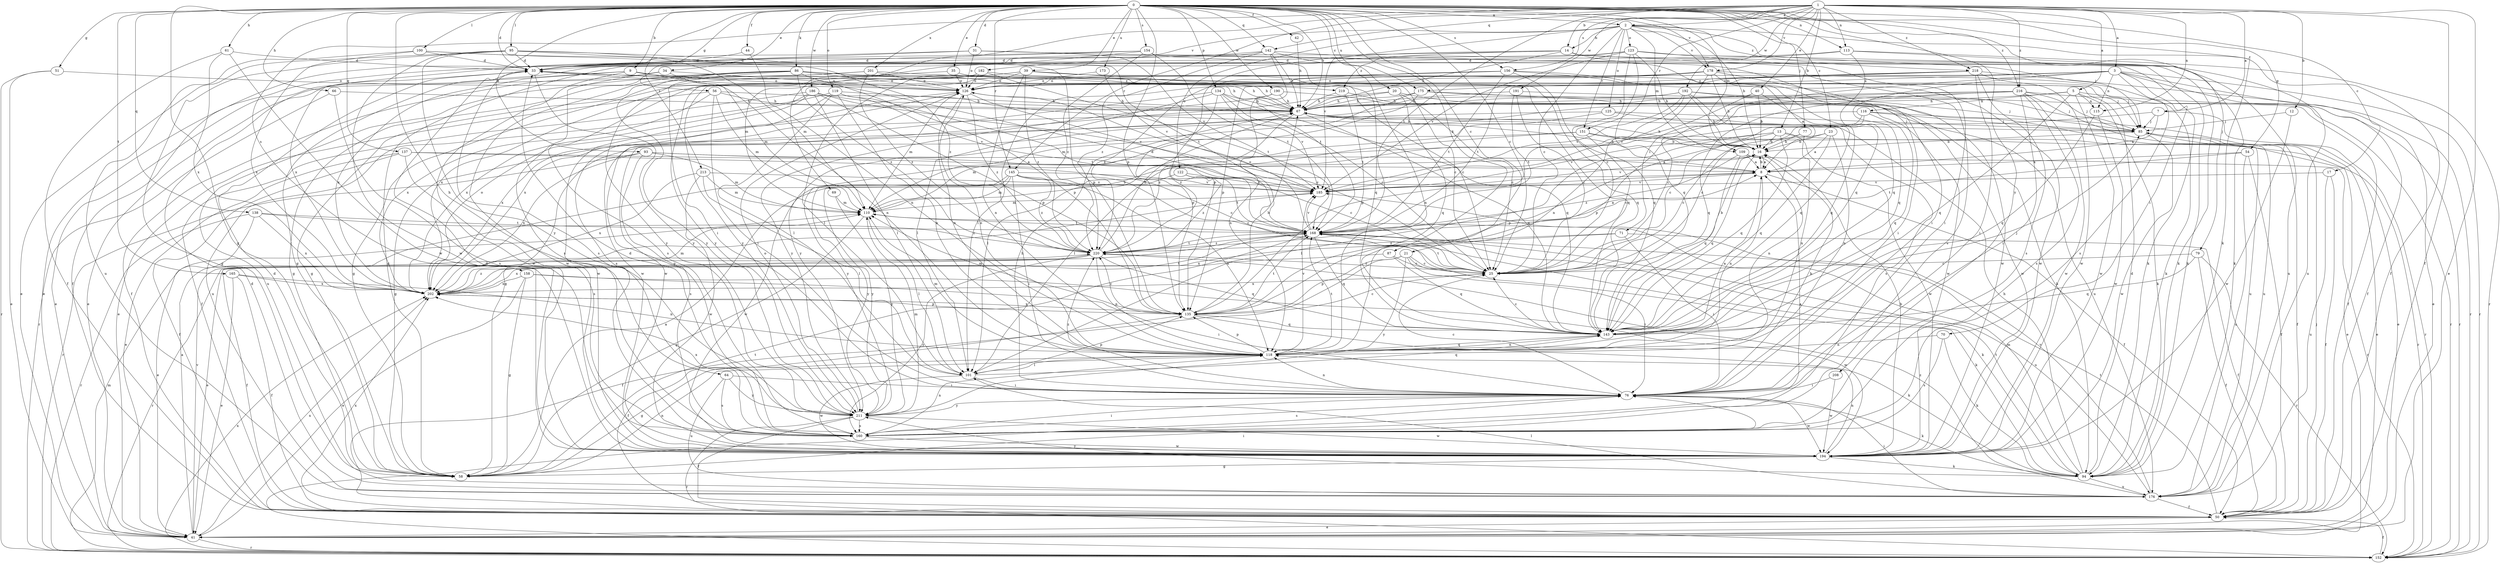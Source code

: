 strict digraph  {
0;
1;
2;
3;
5;
7;
8;
9;
12;
13;
14;
16;
17;
20;
21;
23;
25;
31;
33;
34;
35;
39;
40;
41;
42;
44;
50;
51;
54;
56;
58;
61;
64;
66;
67;
69;
70;
71;
76;
77;
79;
85;
86;
87;
93;
94;
95;
100;
101;
109;
110;
113;
115;
116;
118;
119;
122;
123;
125;
126;
134;
135;
137;
138;
142;
143;
145;
151;
152;
154;
156;
158;
160;
165;
168;
173;
175;
176;
178;
182;
185;
186;
190;
191;
192;
194;
201;
202;
208;
211;
213;
216;
218;
219;
220;
0 -> 2  [label=a];
0 -> 9  [label=b];
0 -> 17  [label=c];
0 -> 20  [label=c];
0 -> 21  [label=c];
0 -> 23  [label=c];
0 -> 25  [label=c];
0 -> 31  [label=d];
0 -> 33  [label=d];
0 -> 34  [label=e];
0 -> 35  [label=e];
0 -> 39  [label=e];
0 -> 42  [label=f];
0 -> 44  [label=f];
0 -> 51  [label=g];
0 -> 54  [label=g];
0 -> 56  [label=g];
0 -> 58  [label=g];
0 -> 61  [label=h];
0 -> 64  [label=h];
0 -> 66  [label=h];
0 -> 67  [label=h];
0 -> 77  [label=j];
0 -> 79  [label=j];
0 -> 86  [label=k];
0 -> 87  [label=k];
0 -> 93  [label=k];
0 -> 94  [label=k];
0 -> 95  [label=l];
0 -> 100  [label=l];
0 -> 109  [label=m];
0 -> 113  [label=n];
0 -> 119  [label=o];
0 -> 134  [label=p];
0 -> 135  [label=p];
0 -> 137  [label=q];
0 -> 138  [label=q];
0 -> 142  [label=q];
0 -> 145  [label=r];
0 -> 154  [label=s];
0 -> 156  [label=s];
0 -> 165  [label=t];
0 -> 173  [label=u];
0 -> 175  [label=u];
0 -> 178  [label=v];
0 -> 186  [label=w];
0 -> 190  [label=w];
0 -> 201  [label=x];
0 -> 208  [label=y];
0 -> 213  [label=z];
0 -> 216  [label=z];
1 -> 2  [label=a];
1 -> 3  [label=a];
1 -> 5  [label=a];
1 -> 7  [label=a];
1 -> 12  [label=b];
1 -> 13  [label=b];
1 -> 14  [label=b];
1 -> 40  [label=e];
1 -> 41  [label=e];
1 -> 50  [label=f];
1 -> 69  [label=i];
1 -> 113  [label=n];
1 -> 115  [label=n];
1 -> 142  [label=q];
1 -> 145  [label=r];
1 -> 151  [label=r];
1 -> 156  [label=s];
1 -> 158  [label=s];
1 -> 168  [label=t];
1 -> 178  [label=v];
1 -> 191  [label=w];
1 -> 192  [label=w];
1 -> 216  [label=z];
1 -> 218  [label=z];
2 -> 14  [label=b];
2 -> 16  [label=b];
2 -> 25  [label=c];
2 -> 50  [label=f];
2 -> 85  [label=j];
2 -> 109  [label=m];
2 -> 122  [label=o];
2 -> 123  [label=o];
2 -> 125  [label=o];
2 -> 151  [label=r];
2 -> 178  [label=v];
2 -> 182  [label=v];
2 -> 185  [label=v];
2 -> 218  [label=z];
3 -> 41  [label=e];
3 -> 50  [label=f];
3 -> 70  [label=i];
3 -> 71  [label=i];
3 -> 101  [label=l];
3 -> 115  [label=n];
3 -> 126  [label=o];
3 -> 143  [label=q];
3 -> 152  [label=r];
3 -> 160  [label=s];
3 -> 175  [label=u];
5 -> 67  [label=h];
5 -> 94  [label=k];
5 -> 115  [label=n];
5 -> 116  [label=n];
5 -> 143  [label=q];
5 -> 152  [label=r];
5 -> 194  [label=w];
7 -> 8  [label=a];
7 -> 25  [label=c];
7 -> 85  [label=j];
7 -> 152  [label=r];
8 -> 16  [label=b];
8 -> 50  [label=f];
8 -> 67  [label=h];
8 -> 118  [label=n];
8 -> 185  [label=v];
9 -> 41  [label=e];
9 -> 67  [label=h];
9 -> 118  [label=n];
9 -> 194  [label=w];
9 -> 202  [label=x];
9 -> 219  [label=z];
12 -> 85  [label=j];
12 -> 194  [label=w];
13 -> 16  [label=b];
13 -> 41  [label=e];
13 -> 101  [label=l];
13 -> 135  [label=p];
13 -> 143  [label=q];
13 -> 185  [label=v];
13 -> 194  [label=w];
14 -> 33  [label=d];
14 -> 67  [label=h];
14 -> 135  [label=p];
14 -> 143  [label=q];
14 -> 160  [label=s];
14 -> 176  [label=u];
14 -> 219  [label=z];
16 -> 8  [label=a];
16 -> 67  [label=h];
16 -> 143  [label=q];
16 -> 185  [label=v];
17 -> 50  [label=f];
17 -> 176  [label=u];
17 -> 185  [label=v];
20 -> 25  [label=c];
20 -> 67  [label=h];
20 -> 94  [label=k];
20 -> 143  [label=q];
20 -> 194  [label=w];
21 -> 25  [label=c];
21 -> 50  [label=f];
21 -> 76  [label=i];
21 -> 94  [label=k];
21 -> 135  [label=p];
21 -> 211  [label=y];
23 -> 8  [label=a];
23 -> 16  [label=b];
23 -> 118  [label=n];
23 -> 143  [label=q];
23 -> 211  [label=y];
25 -> 16  [label=b];
25 -> 168  [label=t];
25 -> 202  [label=x];
31 -> 33  [label=d];
31 -> 50  [label=f];
31 -> 94  [label=k];
31 -> 126  [label=o];
31 -> 185  [label=v];
33 -> 126  [label=o];
33 -> 160  [label=s];
33 -> 211  [label=y];
34 -> 50  [label=f];
34 -> 110  [label=m];
34 -> 126  [label=o];
34 -> 160  [label=s];
35 -> 25  [label=c];
35 -> 126  [label=o];
35 -> 211  [label=y];
39 -> 67  [label=h];
39 -> 85  [label=j];
39 -> 101  [label=l];
39 -> 118  [label=n];
39 -> 126  [label=o];
39 -> 143  [label=q];
39 -> 160  [label=s];
39 -> 220  [label=z];
40 -> 16  [label=b];
40 -> 67  [label=h];
40 -> 143  [label=q];
40 -> 185  [label=v];
41 -> 8  [label=a];
41 -> 152  [label=r];
41 -> 185  [label=v];
41 -> 202  [label=x];
42 -> 67  [label=h];
44 -> 33  [label=d];
44 -> 118  [label=n];
50 -> 41  [label=e];
50 -> 85  [label=j];
50 -> 168  [label=t];
50 -> 202  [label=x];
51 -> 41  [label=e];
51 -> 126  [label=o];
51 -> 152  [label=r];
54 -> 8  [label=a];
54 -> 50  [label=f];
54 -> 168  [label=t];
54 -> 176  [label=u];
56 -> 16  [label=b];
56 -> 41  [label=e];
56 -> 67  [label=h];
56 -> 76  [label=i];
56 -> 110  [label=m];
56 -> 202  [label=x];
58 -> 8  [label=a];
58 -> 33  [label=d];
58 -> 76  [label=i];
58 -> 118  [label=n];
58 -> 168  [label=t];
61 -> 33  [label=d];
61 -> 50  [label=f];
61 -> 194  [label=w];
61 -> 202  [label=x];
64 -> 76  [label=i];
64 -> 160  [label=s];
64 -> 176  [label=u];
64 -> 211  [label=y];
66 -> 67  [label=h];
66 -> 152  [label=r];
66 -> 160  [label=s];
67 -> 85  [label=j];
67 -> 143  [label=q];
67 -> 202  [label=x];
67 -> 220  [label=z];
69 -> 110  [label=m];
69 -> 211  [label=y];
70 -> 94  [label=k];
70 -> 118  [label=n];
70 -> 160  [label=s];
71 -> 50  [label=f];
71 -> 76  [label=i];
71 -> 202  [label=x];
71 -> 220  [label=z];
76 -> 16  [label=b];
76 -> 25  [label=c];
76 -> 67  [label=h];
76 -> 94  [label=k];
76 -> 118  [label=n];
76 -> 160  [label=s];
76 -> 194  [label=w];
76 -> 211  [label=y];
76 -> 220  [label=z];
77 -> 16  [label=b];
77 -> 25  [label=c];
77 -> 118  [label=n];
79 -> 25  [label=c];
79 -> 50  [label=f];
79 -> 143  [label=q];
79 -> 152  [label=r];
85 -> 16  [label=b];
85 -> 41  [label=e];
85 -> 50  [label=f];
85 -> 194  [label=w];
86 -> 25  [label=c];
86 -> 58  [label=g];
86 -> 67  [label=h];
86 -> 76  [label=i];
86 -> 126  [label=o];
86 -> 135  [label=p];
86 -> 176  [label=u];
86 -> 194  [label=w];
86 -> 211  [label=y];
86 -> 220  [label=z];
87 -> 25  [label=c];
87 -> 143  [label=q];
87 -> 202  [label=x];
93 -> 8  [label=a];
93 -> 25  [label=c];
93 -> 110  [label=m];
93 -> 152  [label=r];
93 -> 160  [label=s];
93 -> 202  [label=x];
94 -> 33  [label=d];
94 -> 67  [label=h];
94 -> 110  [label=m];
94 -> 168  [label=t];
94 -> 176  [label=u];
94 -> 211  [label=y];
95 -> 33  [label=d];
95 -> 41  [label=e];
95 -> 58  [label=g];
95 -> 110  [label=m];
95 -> 135  [label=p];
95 -> 168  [label=t];
95 -> 194  [label=w];
95 -> 211  [label=y];
100 -> 33  [label=d];
100 -> 94  [label=k];
100 -> 176  [label=u];
100 -> 202  [label=x];
100 -> 220  [label=z];
101 -> 76  [label=i];
101 -> 135  [label=p];
101 -> 143  [label=q];
101 -> 194  [label=w];
109 -> 8  [label=a];
109 -> 118  [label=n];
109 -> 143  [label=q];
109 -> 152  [label=r];
109 -> 220  [label=z];
110 -> 16  [label=b];
110 -> 58  [label=g];
110 -> 101  [label=l];
110 -> 168  [label=t];
113 -> 33  [label=d];
113 -> 58  [label=g];
113 -> 94  [label=k];
113 -> 143  [label=q];
113 -> 152  [label=r];
115 -> 143  [label=q];
115 -> 194  [label=w];
116 -> 25  [label=c];
116 -> 41  [label=e];
116 -> 85  [label=j];
116 -> 135  [label=p];
116 -> 143  [label=q];
116 -> 220  [label=z];
118 -> 8  [label=a];
118 -> 58  [label=g];
118 -> 101  [label=l];
118 -> 110  [label=m];
118 -> 126  [label=o];
118 -> 135  [label=p];
118 -> 143  [label=q];
118 -> 168  [label=t];
118 -> 185  [label=v];
119 -> 67  [label=h];
119 -> 101  [label=l];
119 -> 118  [label=n];
119 -> 160  [label=s];
119 -> 168  [label=t];
119 -> 176  [label=u];
119 -> 185  [label=v];
122 -> 168  [label=t];
122 -> 185  [label=v];
122 -> 211  [label=y];
122 -> 220  [label=z];
123 -> 16  [label=b];
123 -> 25  [label=c];
123 -> 33  [label=d];
123 -> 58  [label=g];
123 -> 76  [label=i];
123 -> 143  [label=q];
123 -> 176  [label=u];
123 -> 185  [label=v];
125 -> 58  [label=g];
125 -> 85  [label=j];
125 -> 101  [label=l];
125 -> 160  [label=s];
126 -> 67  [label=h];
126 -> 110  [label=m];
126 -> 118  [label=n];
126 -> 185  [label=v];
126 -> 220  [label=z];
134 -> 25  [label=c];
134 -> 67  [label=h];
134 -> 101  [label=l];
134 -> 135  [label=p];
134 -> 143  [label=q];
134 -> 185  [label=v];
134 -> 194  [label=w];
135 -> 25  [label=c];
135 -> 50  [label=f];
135 -> 67  [label=h];
135 -> 94  [label=k];
135 -> 110  [label=m];
135 -> 143  [label=q];
135 -> 168  [label=t];
135 -> 202  [label=x];
135 -> 220  [label=z];
137 -> 8  [label=a];
137 -> 25  [label=c];
137 -> 41  [label=e];
137 -> 50  [label=f];
137 -> 160  [label=s];
138 -> 41  [label=e];
138 -> 152  [label=r];
138 -> 168  [label=t];
138 -> 202  [label=x];
138 -> 220  [label=z];
142 -> 33  [label=d];
142 -> 41  [label=e];
142 -> 67  [label=h];
142 -> 76  [label=i];
142 -> 118  [label=n];
142 -> 168  [label=t];
142 -> 220  [label=z];
143 -> 25  [label=c];
143 -> 85  [label=j];
143 -> 118  [label=n];
145 -> 25  [label=c];
145 -> 76  [label=i];
145 -> 110  [label=m];
145 -> 118  [label=n];
145 -> 185  [label=v];
145 -> 194  [label=w];
145 -> 211  [label=y];
145 -> 220  [label=z];
151 -> 16  [label=b];
151 -> 25  [label=c];
151 -> 101  [label=l];
151 -> 110  [label=m];
151 -> 152  [label=r];
152 -> 50  [label=f];
152 -> 76  [label=i];
152 -> 110  [label=m];
152 -> 202  [label=x];
154 -> 33  [label=d];
154 -> 94  [label=k];
154 -> 110  [label=m];
154 -> 143  [label=q];
154 -> 168  [label=t];
154 -> 202  [label=x];
154 -> 220  [label=z];
156 -> 8  [label=a];
156 -> 126  [label=o];
156 -> 143  [label=q];
156 -> 168  [label=t];
156 -> 194  [label=w];
156 -> 220  [label=z];
158 -> 41  [label=e];
158 -> 58  [label=g];
158 -> 76  [label=i];
158 -> 194  [label=w];
158 -> 202  [label=x];
160 -> 8  [label=a];
160 -> 33  [label=d];
160 -> 76  [label=i];
160 -> 118  [label=n];
160 -> 126  [label=o];
160 -> 194  [label=w];
165 -> 41  [label=e];
165 -> 50  [label=f];
165 -> 118  [label=n];
165 -> 202  [label=x];
168 -> 8  [label=a];
168 -> 33  [label=d];
168 -> 41  [label=e];
168 -> 94  [label=k];
168 -> 126  [label=o];
168 -> 143  [label=q];
168 -> 176  [label=u];
168 -> 185  [label=v];
168 -> 220  [label=z];
173 -> 126  [label=o];
173 -> 185  [label=v];
175 -> 50  [label=f];
175 -> 67  [label=h];
175 -> 110  [label=m];
175 -> 176  [label=u];
175 -> 211  [label=y];
176 -> 33  [label=d];
176 -> 50  [label=f];
176 -> 76  [label=i];
176 -> 101  [label=l];
176 -> 185  [label=v];
176 -> 220  [label=z];
178 -> 16  [label=b];
178 -> 76  [label=i];
178 -> 94  [label=k];
178 -> 118  [label=n];
178 -> 126  [label=o];
178 -> 135  [label=p];
178 -> 194  [label=w];
178 -> 202  [label=x];
182 -> 58  [label=g];
182 -> 126  [label=o];
182 -> 143  [label=q];
182 -> 168  [label=t];
182 -> 211  [label=y];
185 -> 110  [label=m];
186 -> 25  [label=c];
186 -> 50  [label=f];
186 -> 67  [label=h];
186 -> 101  [label=l];
186 -> 135  [label=p];
186 -> 194  [label=w];
186 -> 202  [label=x];
190 -> 67  [label=h];
190 -> 118  [label=n];
190 -> 194  [label=w];
190 -> 211  [label=y];
191 -> 25  [label=c];
191 -> 67  [label=h];
191 -> 85  [label=j];
191 -> 168  [label=t];
192 -> 16  [label=b];
192 -> 67  [label=h];
192 -> 85  [label=j];
192 -> 135  [label=p];
192 -> 143  [label=q];
192 -> 185  [label=v];
192 -> 194  [label=w];
192 -> 202  [label=x];
194 -> 16  [label=b];
194 -> 33  [label=d];
194 -> 58  [label=g];
194 -> 94  [label=k];
194 -> 118  [label=n];
201 -> 41  [label=e];
201 -> 58  [label=g];
201 -> 85  [label=j];
201 -> 126  [label=o];
201 -> 220  [label=z];
202 -> 110  [label=m];
202 -> 126  [label=o];
202 -> 135  [label=p];
202 -> 168  [label=t];
202 -> 220  [label=z];
208 -> 76  [label=i];
208 -> 194  [label=w];
211 -> 50  [label=f];
211 -> 110  [label=m];
211 -> 126  [label=o];
211 -> 152  [label=r];
211 -> 160  [label=s];
211 -> 194  [label=w];
211 -> 202  [label=x];
213 -> 101  [label=l];
213 -> 110  [label=m];
213 -> 185  [label=v];
213 -> 194  [label=w];
213 -> 202  [label=x];
216 -> 25  [label=c];
216 -> 58  [label=g];
216 -> 67  [label=h];
216 -> 76  [label=i];
216 -> 85  [label=j];
216 -> 143  [label=q];
216 -> 152  [label=r];
216 -> 160  [label=s];
216 -> 176  [label=u];
216 -> 194  [label=w];
218 -> 76  [label=i];
218 -> 126  [label=o];
218 -> 152  [label=r];
218 -> 160  [label=s];
218 -> 168  [label=t];
218 -> 194  [label=w];
218 -> 211  [label=y];
219 -> 67  [label=h];
219 -> 168  [label=t];
219 -> 176  [label=u];
220 -> 25  [label=c];
220 -> 50  [label=f];
220 -> 67  [label=h];
220 -> 118  [label=n];
220 -> 143  [label=q];
220 -> 152  [label=r];
220 -> 160  [label=s];
220 -> 168  [label=t];
}

